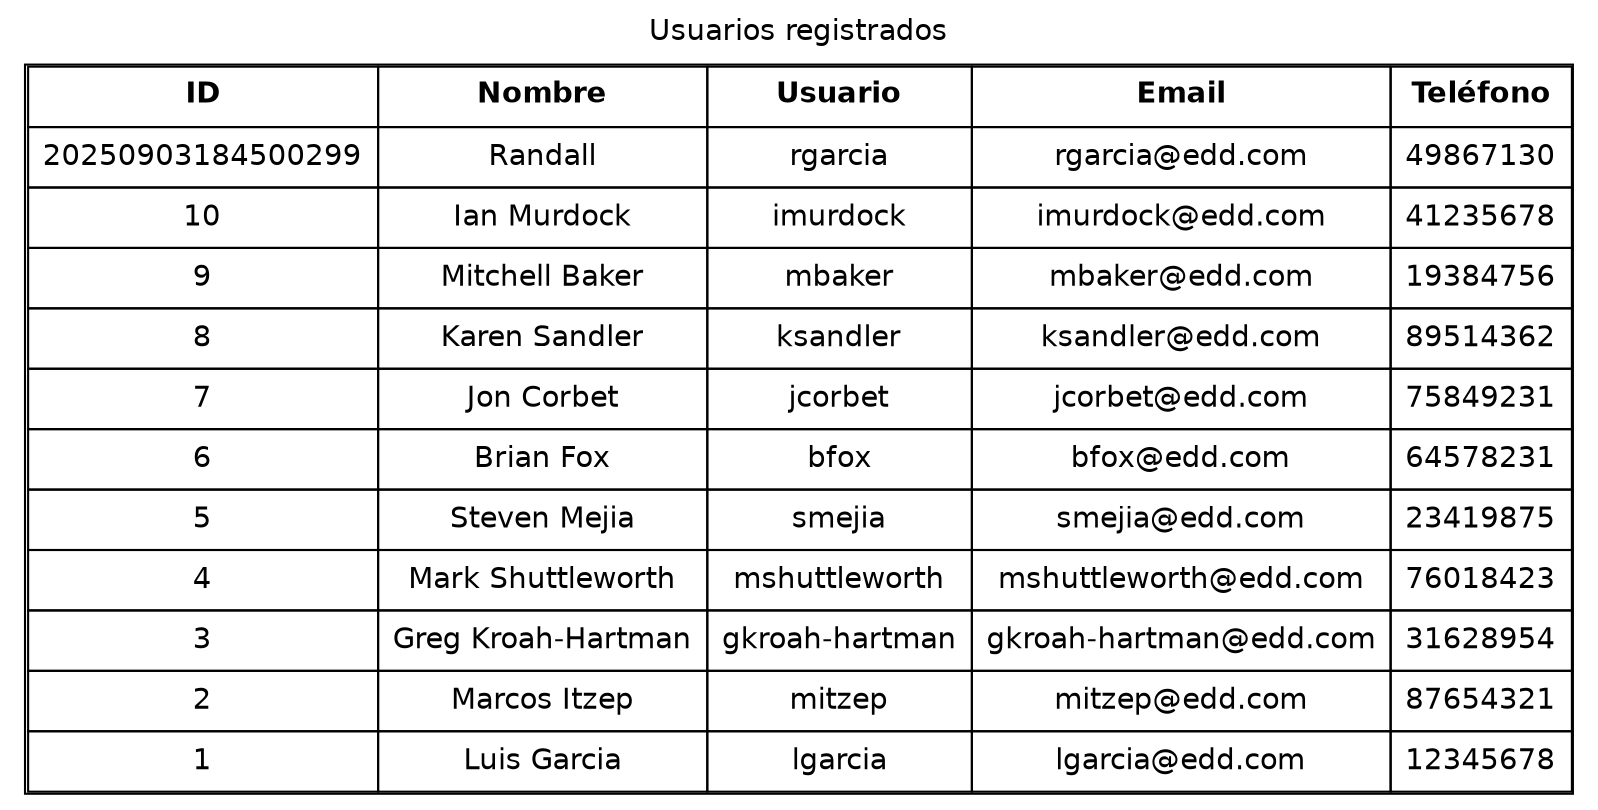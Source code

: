 digraph Usuarios {
  labelloc="t";
  label="Usuarios registrados";
  fontname="Helvetica";
  node [shape=plaintext, fontname="Helvetica"];
  usuarios_table [label=<
  <table border="1" cellborder="1" cellspacing="0" cellpadding="6">
    <tr bgcolor="#e8f1ff"><td><b>ID</b></td><td><b>Nombre</b></td><td><b>Usuario</b></td><td><b>Email</b></td><td><b>Teléfono</b></td></tr>
    <tr><td>20250903184500299</td><td>Randall</td><td>rgarcia</td><td>rgarcia@edd.com</td><td>49867130</td></tr>
    <tr><td>10</td><td>Ian Murdock</td><td>imurdock</td><td>imurdock@edd.com</td><td>41235678</td></tr>
    <tr><td>9</td><td>Mitchell Baker</td><td>mbaker</td><td>mbaker@edd.com</td><td>19384756</td></tr>
    <tr><td>8</td><td>Karen Sandler</td><td>ksandler</td><td>ksandler@edd.com</td><td>89514362</td></tr>
    <tr><td>7</td><td>Jon Corbet</td><td>jcorbet</td><td>jcorbet@edd.com</td><td>75849231</td></tr>
    <tr><td>6</td><td>Brian Fox</td><td>bfox</td><td>bfox@edd.com</td><td>64578231</td></tr>
    <tr><td>5</td><td>Steven Mejia</td><td>smejia</td><td>smejia@edd.com</td><td>23419875</td></tr>
    <tr><td>4</td><td>Mark Shuttleworth</td><td>mshuttleworth</td><td>mshuttleworth@edd.com</td><td>76018423</td></tr>
    <tr><td>3</td><td>Greg Kroah-Hartman</td><td>gkroah-hartman</td><td>gkroah-hartman@edd.com</td><td>31628954</td></tr>
    <tr><td>2</td><td>Marcos Itzep</td><td>mitzep</td><td>mitzep@edd.com</td><td>87654321</td></tr>
    <tr><td>1</td><td>Luis Garcia</td><td>lgarcia</td><td>lgarcia@edd.com</td><td>12345678</td></tr>
  </table>
  >];
}
